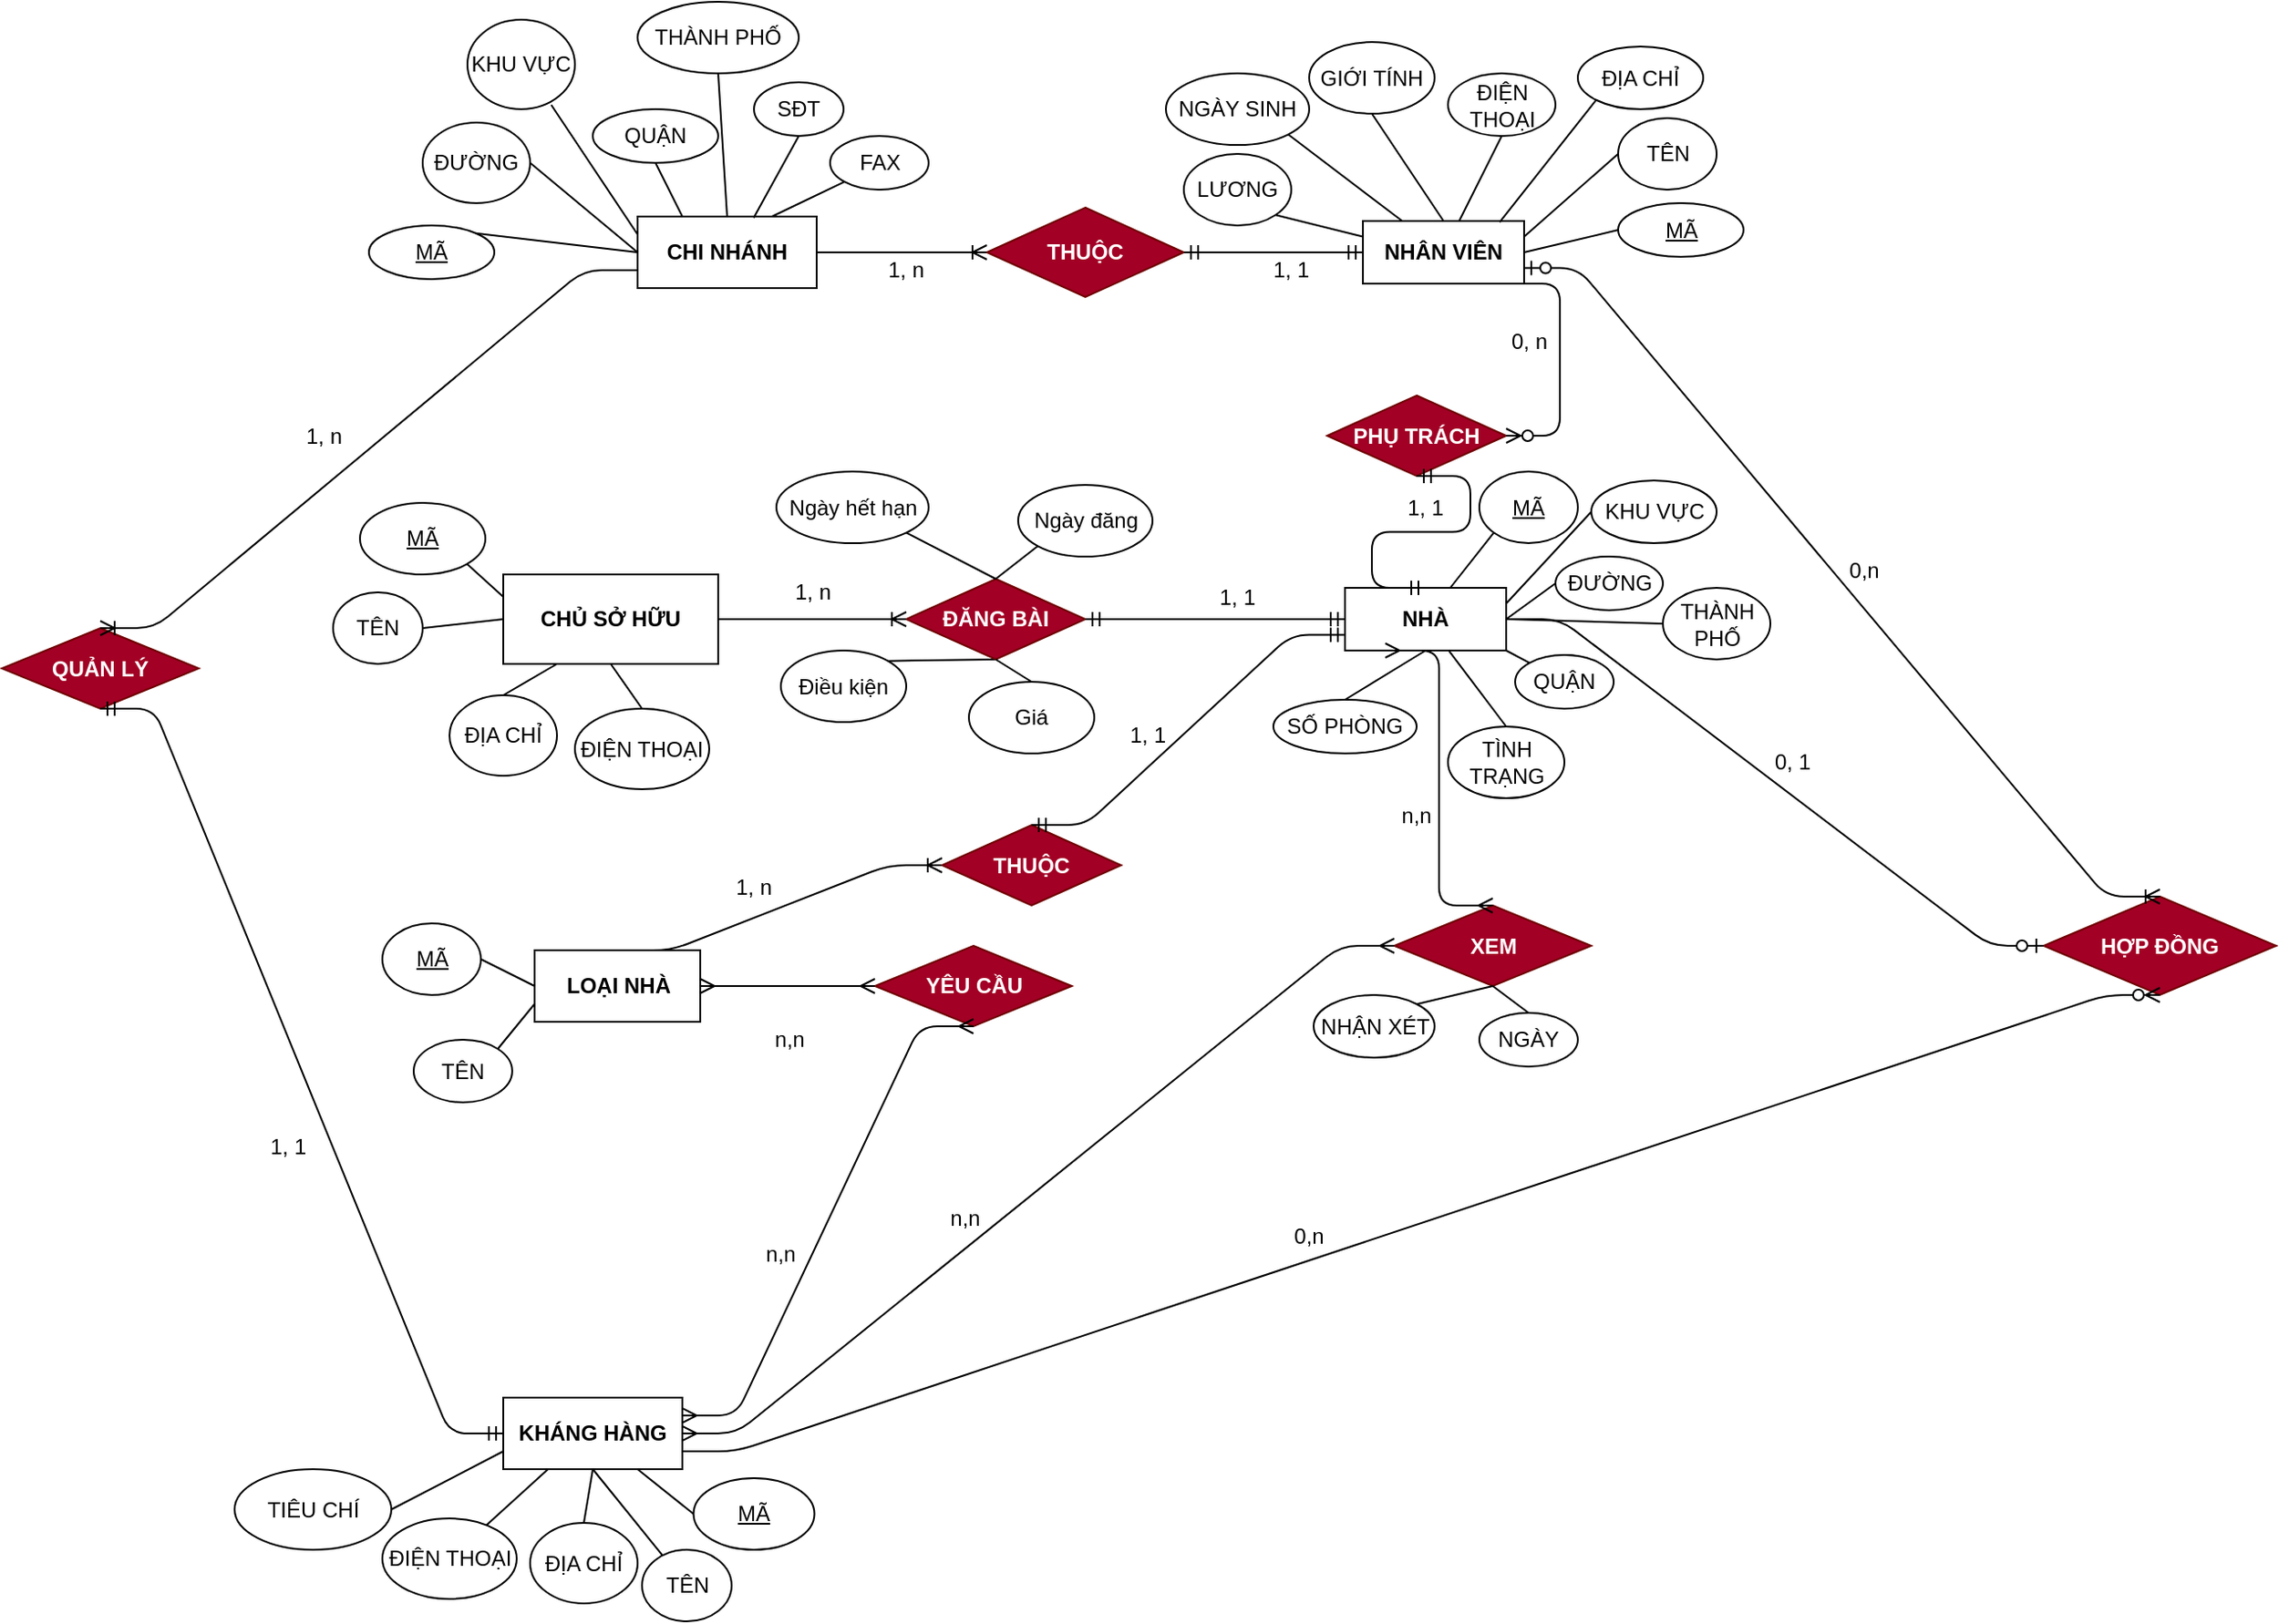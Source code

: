 <mxfile version="14.5.1" type="device"><diagram id="R2lEEEUBdFMjLlhIrx00" name="Page-1"><mxGraphModel dx="1748" dy="459" grid="1" gridSize="10" guides="1" tooltips="1" connect="1" arrows="1" fold="1" page="1" pageScale="1" pageWidth="850" pageHeight="1100" background="#ffffff" math="0" shadow="0" extFonts="Permanent Marker^https://fonts.googleapis.com/css?family=Permanent+Marker"><root><mxCell id="0"/><mxCell id="1" parent="0"/><mxCell id="2S_4jktraiwweDd71QvW-1" value="&lt;b&gt;CHI NHÁNH&lt;/b&gt;" style="rounded=0;whiteSpace=wrap;html=1;" parent="1" vertex="1"><mxGeometry x="195" y="220" width="100" height="40" as="geometry"/></mxCell><mxCell id="2S_4jktraiwweDd71QvW-2" value="ĐƯỜNG" style="ellipse;whiteSpace=wrap;html=1;" parent="1" vertex="1"><mxGeometry x="75" y="167.5" width="60" height="45" as="geometry"/></mxCell><mxCell id="2S_4jktraiwweDd71QvW-3" value="&lt;u&gt;MÃ&lt;/u&gt;" style="ellipse;whiteSpace=wrap;html=1;" parent="1" vertex="1"><mxGeometry x="45" y="225" width="70" height="30" as="geometry"/></mxCell><mxCell id="2S_4jktraiwweDd71QvW-4" value="KHU VỰC" style="ellipse;whiteSpace=wrap;html=1;" parent="1" vertex="1"><mxGeometry x="100" y="110" width="60" height="50" as="geometry"/></mxCell><mxCell id="2S_4jktraiwweDd71QvW-5" value="QUẬN" style="ellipse;whiteSpace=wrap;html=1;" parent="1" vertex="1"><mxGeometry x="170" y="160" width="70" height="30" as="geometry"/></mxCell><mxCell id="2S_4jktraiwweDd71QvW-6" value="THÀNH PHỐ" style="ellipse;whiteSpace=wrap;html=1;" parent="1" vertex="1"><mxGeometry x="195" y="100" width="90" height="40" as="geometry"/></mxCell><mxCell id="2S_4jktraiwweDd71QvW-7" value="SĐT" style="ellipse;whiteSpace=wrap;html=1;" parent="1" vertex="1"><mxGeometry x="260" y="145" width="50" height="30" as="geometry"/></mxCell><mxCell id="2S_4jktraiwweDd71QvW-8" value="FAX" style="ellipse;whiteSpace=wrap;html=1;" parent="1" vertex="1"><mxGeometry x="302.5" y="175" width="55" height="30" as="geometry"/></mxCell><mxCell id="2S_4jktraiwweDd71QvW-9" value="" style="endArrow=none;html=1;exitX=1;exitY=0;exitDx=0;exitDy=0;" parent="1" source="2S_4jktraiwweDd71QvW-3" edge="1"><mxGeometry width="50" height="50" relative="1" as="geometry"><mxPoint x="400" y="360" as="sourcePoint"/><mxPoint x="195" y="240" as="targetPoint"/></mxGeometry></mxCell><mxCell id="2S_4jktraiwweDd71QvW-11" value="" style="endArrow=none;html=1;entryX=0;entryY=0.5;entryDx=0;entryDy=0;exitX=1;exitY=0.5;exitDx=0;exitDy=0;" parent="1" source="2S_4jktraiwweDd71QvW-2" target="2S_4jktraiwweDd71QvW-1" edge="1"><mxGeometry width="50" height="50" relative="1" as="geometry"><mxPoint x="400" y="360" as="sourcePoint"/><mxPoint x="450" y="310" as="targetPoint"/></mxGeometry></mxCell><mxCell id="2S_4jktraiwweDd71QvW-12" value="" style="endArrow=none;html=1;entryX=0;entryY=0.25;entryDx=0;entryDy=0;exitX=0.78;exitY=0.953;exitDx=0;exitDy=0;exitPerimeter=0;" parent="1" source="2S_4jktraiwweDd71QvW-4" target="2S_4jktraiwweDd71QvW-1" edge="1"><mxGeometry width="50" height="50" relative="1" as="geometry"><mxPoint x="400" y="360" as="sourcePoint"/><mxPoint x="450" y="310" as="targetPoint"/></mxGeometry></mxCell><mxCell id="2S_4jktraiwweDd71QvW-13" value="" style="endArrow=none;html=1;exitX=0.25;exitY=0;exitDx=0;exitDy=0;entryX=0.5;entryY=1;entryDx=0;entryDy=0;" parent="1" source="2S_4jktraiwweDd71QvW-1" target="2S_4jktraiwweDd71QvW-5" edge="1"><mxGeometry width="50" height="50" relative="1" as="geometry"><mxPoint x="400" y="360" as="sourcePoint"/><mxPoint x="450" y="310" as="targetPoint"/></mxGeometry></mxCell><mxCell id="2S_4jktraiwweDd71QvW-14" value="" style="endArrow=none;html=1;exitX=0.5;exitY=0;exitDx=0;exitDy=0;entryX=0.5;entryY=1;entryDx=0;entryDy=0;" parent="1" source="2S_4jktraiwweDd71QvW-1" target="2S_4jktraiwweDd71QvW-6" edge="1"><mxGeometry width="50" height="50" relative="1" as="geometry"><mxPoint x="400" y="360" as="sourcePoint"/><mxPoint x="450" y="310" as="targetPoint"/></mxGeometry></mxCell><mxCell id="2S_4jktraiwweDd71QvW-17" value="&lt;b&gt;NHÂN VIÊN&lt;/b&gt;" style="rounded=0;whiteSpace=wrap;html=1;" parent="1" vertex="1"><mxGeometry x="600" y="222.5" width="90" height="35" as="geometry"/></mxCell><mxCell id="2S_4jktraiwweDd71QvW-18" value="&lt;u&gt;MÃ&lt;/u&gt;" style="ellipse;whiteSpace=wrap;html=1;" parent="1" vertex="1"><mxGeometry x="742.5" y="212.5" width="70" height="30" as="geometry"/></mxCell><mxCell id="2S_4jktraiwweDd71QvW-19" value="TÊN" style="ellipse;whiteSpace=wrap;html=1;" parent="1" vertex="1"><mxGeometry x="742.5" y="165" width="55" height="40" as="geometry"/></mxCell><mxCell id="2S_4jktraiwweDd71QvW-20" value="ĐỊA CHỈ" style="ellipse;whiteSpace=wrap;html=1;" parent="1" vertex="1"><mxGeometry x="720" y="125" width="70" height="35" as="geometry"/></mxCell><mxCell id="2S_4jktraiwweDd71QvW-21" value="GIỚI TÍNH" style="ellipse;whiteSpace=wrap;html=1;" parent="1" vertex="1"><mxGeometry x="570" y="122.5" width="70" height="40" as="geometry"/></mxCell><mxCell id="2S_4jktraiwweDd71QvW-22" value="NGÀY SINH" style="ellipse;whiteSpace=wrap;html=1;" parent="1" vertex="1"><mxGeometry x="490" y="140" width="80" height="40" as="geometry"/></mxCell><mxCell id="2S_4jktraiwweDd71QvW-23" value="LƯƠNG" style="ellipse;whiteSpace=wrap;html=1;" parent="1" vertex="1"><mxGeometry x="500" y="185" width="60" height="40" as="geometry"/></mxCell><mxCell id="2S_4jktraiwweDd71QvW-24" value="" style="endArrow=none;html=1;entryX=1;entryY=1;entryDx=0;entryDy=0;exitX=0;exitY=0.25;exitDx=0;exitDy=0;" parent="1" source="2S_4jktraiwweDd71QvW-17" target="2S_4jktraiwweDd71QvW-23" edge="1"><mxGeometry width="50" height="50" relative="1" as="geometry"><mxPoint x="400" y="360" as="sourcePoint"/><mxPoint x="450" y="310" as="targetPoint"/></mxGeometry></mxCell><mxCell id="2S_4jktraiwweDd71QvW-26" value="" style="endArrow=none;html=1;entryX=0.5;entryY=1;entryDx=0;entryDy=0;exitX=0.5;exitY=0;exitDx=0;exitDy=0;" parent="1" source="2S_4jktraiwweDd71QvW-17" target="2S_4jktraiwweDd71QvW-21" edge="1"><mxGeometry width="50" height="50" relative="1" as="geometry"><mxPoint x="400" y="360" as="sourcePoint"/><mxPoint x="450" y="310" as="targetPoint"/></mxGeometry></mxCell><mxCell id="2S_4jktraiwweDd71QvW-27" value="" style="endArrow=none;html=1;entryX=0;entryY=1;entryDx=0;entryDy=0;exitX=0.848;exitY=0.021;exitDx=0;exitDy=0;exitPerimeter=0;" parent="1" source="2S_4jktraiwweDd71QvW-17" target="2S_4jktraiwweDd71QvW-20" edge="1"><mxGeometry width="50" height="50" relative="1" as="geometry"><mxPoint x="400" y="360" as="sourcePoint"/><mxPoint x="450" y="310" as="targetPoint"/></mxGeometry></mxCell><mxCell id="2S_4jktraiwweDd71QvW-28" value="" style="endArrow=none;html=1;entryX=0;entryY=0.5;entryDx=0;entryDy=0;exitX=1;exitY=0.25;exitDx=0;exitDy=0;" parent="1" source="2S_4jktraiwweDd71QvW-17" target="2S_4jktraiwweDd71QvW-19" edge="1"><mxGeometry width="50" height="50" relative="1" as="geometry"><mxPoint x="400" y="360" as="sourcePoint"/><mxPoint x="450" y="310" as="targetPoint"/></mxGeometry></mxCell><mxCell id="2S_4jktraiwweDd71QvW-29" value="" style="endArrow=none;html=1;entryX=0;entryY=0.5;entryDx=0;entryDy=0;exitX=1;exitY=0.5;exitDx=0;exitDy=0;" parent="1" source="2S_4jktraiwweDd71QvW-17" target="2S_4jktraiwweDd71QvW-18" edge="1"><mxGeometry width="50" height="50" relative="1" as="geometry"><mxPoint x="400" y="360" as="sourcePoint"/><mxPoint x="450" y="310" as="targetPoint"/></mxGeometry></mxCell><mxCell id="2S_4jktraiwweDd71QvW-30" value="&lt;b&gt;THUỘC&lt;/b&gt;" style="rhombus;whiteSpace=wrap;html=1;fillColor=#a20025;strokeColor=#6F0000;fontColor=#ffffff;" parent="1" vertex="1"><mxGeometry x="390" y="215" width="110" height="50" as="geometry"/></mxCell><mxCell id="2S_4jktraiwweDd71QvW-32" value="" style="edgeStyle=entityRelationEdgeStyle;fontSize=12;html=1;endArrow=ERoneToMany;exitX=1;exitY=0.5;exitDx=0;exitDy=0;entryX=0;entryY=0.5;entryDx=0;entryDy=0;" parent="1" source="2S_4jktraiwweDd71QvW-1" target="2S_4jktraiwweDd71QvW-30" edge="1"><mxGeometry width="100" height="100" relative="1" as="geometry"><mxPoint x="370" y="380" as="sourcePoint"/><mxPoint x="470" y="280" as="targetPoint"/></mxGeometry></mxCell><mxCell id="2S_4jktraiwweDd71QvW-33" value="" style="edgeStyle=entityRelationEdgeStyle;fontSize=12;html=1;endArrow=ERmandOne;startArrow=ERmandOne;exitX=1;exitY=0.5;exitDx=0;exitDy=0;entryX=0;entryY=0.5;entryDx=0;entryDy=0;" parent="1" source="2S_4jktraiwweDd71QvW-30" target="2S_4jktraiwweDd71QvW-17" edge="1"><mxGeometry width="100" height="100" relative="1" as="geometry"><mxPoint x="370" y="380" as="sourcePoint"/><mxPoint x="470" y="280" as="targetPoint"/></mxGeometry></mxCell><mxCell id="2S_4jktraiwweDd71QvW-34" value="1, n" style="text;html=1;strokeColor=none;fillColor=none;align=center;verticalAlign=middle;whiteSpace=wrap;rounded=0;" parent="1" vertex="1"><mxGeometry x="325" y="240" width="40" height="20" as="geometry"/></mxCell><mxCell id="2S_4jktraiwweDd71QvW-35" value="1, 1" style="text;html=1;strokeColor=none;fillColor=none;align=center;verticalAlign=middle;whiteSpace=wrap;rounded=0;" parent="1" vertex="1"><mxGeometry x="540" y="240" width="40" height="20" as="geometry"/></mxCell><mxCell id="2S_4jktraiwweDd71QvW-36" value="ĐIỆN THOẠI" style="ellipse;whiteSpace=wrap;html=1;" parent="1" vertex="1"><mxGeometry x="647.5" y="140" width="60" height="35" as="geometry"/></mxCell><mxCell id="2S_4jktraiwweDd71QvW-37" value="" style="endArrow=none;html=1;entryX=0.5;entryY=1;entryDx=0;entryDy=0;" parent="1" source="2S_4jktraiwweDd71QvW-17" target="2S_4jktraiwweDd71QvW-36" edge="1"><mxGeometry width="50" height="50" relative="1" as="geometry"><mxPoint x="400" y="370" as="sourcePoint"/><mxPoint x="450" y="320" as="targetPoint"/></mxGeometry></mxCell><mxCell id="2S_4jktraiwweDd71QvW-38" value="" style="endArrow=none;html=1;entryX=1;entryY=1;entryDx=0;entryDy=0;" parent="1" source="2S_4jktraiwweDd71QvW-17" target="2S_4jktraiwweDd71QvW-22" edge="1"><mxGeometry width="50" height="50" relative="1" as="geometry"><mxPoint x="400" y="370" as="sourcePoint"/><mxPoint x="450" y="320" as="targetPoint"/></mxGeometry></mxCell><mxCell id="2S_4jktraiwweDd71QvW-39" value="&lt;b&gt;CHỦ SỞ HỮU&lt;/b&gt;" style="whiteSpace=wrap;html=1;align=center;" parent="1" vertex="1"><mxGeometry x="120" y="420" width="120" height="50" as="geometry"/></mxCell><mxCell id="2S_4jktraiwweDd71QvW-40" value="&lt;u&gt;MÃ&lt;/u&gt;" style="ellipse;whiteSpace=wrap;html=1;" parent="1" vertex="1"><mxGeometry x="40" y="380" width="70" height="40" as="geometry"/></mxCell><mxCell id="2S_4jktraiwweDd71QvW-41" value="TÊN" style="ellipse;whiteSpace=wrap;html=1;" parent="1" vertex="1"><mxGeometry x="25" y="430" width="50" height="40" as="geometry"/></mxCell><mxCell id="2S_4jktraiwweDd71QvW-42" value="ĐỊA CHỈ" style="ellipse;whiteSpace=wrap;html=1;" parent="1" vertex="1"><mxGeometry x="90" y="487.5" width="60" height="45" as="geometry"/></mxCell><mxCell id="2S_4jktraiwweDd71QvW-43" value="ĐIỆN THOẠI" style="ellipse;whiteSpace=wrap;html=1;" parent="1" vertex="1"><mxGeometry x="160" y="495" width="75" height="45" as="geometry"/></mxCell><mxCell id="2S_4jktraiwweDd71QvW-44" value="" style="endArrow=none;html=1;entryX=1;entryY=1;entryDx=0;entryDy=0;exitX=0;exitY=0.25;exitDx=0;exitDy=0;" parent="1" source="2S_4jktraiwweDd71QvW-39" target="2S_4jktraiwweDd71QvW-40" edge="1"><mxGeometry width="50" height="50" relative="1" as="geometry"><mxPoint x="400" y="480" as="sourcePoint"/><mxPoint x="450" y="430" as="targetPoint"/></mxGeometry></mxCell><mxCell id="2S_4jktraiwweDd71QvW-45" value="" style="endArrow=none;html=1;exitX=1;exitY=0.5;exitDx=0;exitDy=0;entryX=0;entryY=0.5;entryDx=0;entryDy=0;" parent="1" source="2S_4jktraiwweDd71QvW-41" target="2S_4jktraiwweDd71QvW-39" edge="1"><mxGeometry width="50" height="50" relative="1" as="geometry"><mxPoint x="400" y="480" as="sourcePoint"/><mxPoint x="450" y="430" as="targetPoint"/></mxGeometry></mxCell><mxCell id="2S_4jktraiwweDd71QvW-46" value="" style="endArrow=none;html=1;exitX=0.5;exitY=0;exitDx=0;exitDy=0;entryX=0.25;entryY=1;entryDx=0;entryDy=0;" parent="1" source="2S_4jktraiwweDd71QvW-42" target="2S_4jktraiwweDd71QvW-39" edge="1"><mxGeometry width="50" height="50" relative="1" as="geometry"><mxPoint x="400" y="480" as="sourcePoint"/><mxPoint x="450" y="430" as="targetPoint"/></mxGeometry></mxCell><mxCell id="2S_4jktraiwweDd71QvW-47" value="" style="endArrow=none;html=1;exitX=0.5;exitY=0;exitDx=0;exitDy=0;entryX=0.5;entryY=1;entryDx=0;entryDy=0;" parent="1" source="2S_4jktraiwweDd71QvW-43" target="2S_4jktraiwweDd71QvW-39" edge="1"><mxGeometry width="50" height="50" relative="1" as="geometry"><mxPoint x="400" y="480" as="sourcePoint"/><mxPoint x="450" y="430" as="targetPoint"/></mxGeometry></mxCell><mxCell id="2S_4jktraiwweDd71QvW-49" value="&lt;b&gt;NHÀ&lt;/b&gt;" style="rounded=0;whiteSpace=wrap;html=1;" parent="1" vertex="1"><mxGeometry x="590" y="427.5" width="90" height="35" as="geometry"/></mxCell><mxCell id="2S_4jktraiwweDd71QvW-50" value="&lt;b&gt;LOẠI NHÀ&lt;/b&gt;" style="rounded=0;whiteSpace=wrap;html=1;" parent="1" vertex="1"><mxGeometry x="137.5" y="630" width="92.5" height="40" as="geometry"/></mxCell><mxCell id="mGvmx2QNjCJAH7QnQVkD-1" value="&lt;u&gt;MÃ&lt;/u&gt;" style="ellipse;whiteSpace=wrap;html=1;" parent="1" vertex="1"><mxGeometry x="665" y="362.5" width="55" height="40" as="geometry"/></mxCell><mxCell id="mGvmx2QNjCJAH7QnQVkD-2" value="ĐƯỜNG" style="ellipse;whiteSpace=wrap;html=1;" parent="1" vertex="1"><mxGeometry x="707.5" y="410" width="60" height="30" as="geometry"/></mxCell><mxCell id="mGvmx2QNjCJAH7QnQVkD-3" value="QUẬN" style="ellipse;whiteSpace=wrap;html=1;" parent="1" vertex="1"><mxGeometry x="685" y="465" width="55" height="30" as="geometry"/></mxCell><mxCell id="mGvmx2QNjCJAH7QnQVkD-4" value="THÀNH PHỐ" style="ellipse;whiteSpace=wrap;html=1;" parent="1" vertex="1"><mxGeometry x="767.5" y="427.5" width="60" height="40" as="geometry"/></mxCell><mxCell id="mGvmx2QNjCJAH7QnQVkD-5" value="KHU VỰC" style="ellipse;whiteSpace=wrap;html=1;" parent="1" vertex="1"><mxGeometry x="727.5" y="367.5" width="70" height="35" as="geometry"/></mxCell><mxCell id="mGvmx2QNjCJAH7QnQVkD-6" value="TÌNH TRẠNG" style="ellipse;whiteSpace=wrap;html=1;" parent="1" vertex="1"><mxGeometry x="647.5" y="505" width="65" height="40" as="geometry"/></mxCell><mxCell id="mGvmx2QNjCJAH7QnQVkD-7" value="SỐ PHÒNG" style="ellipse;whiteSpace=wrap;html=1;" parent="1" vertex="1"><mxGeometry x="550" y="490" width="80" height="30" as="geometry"/></mxCell><mxCell id="mGvmx2QNjCJAH7QnQVkD-8" value="" style="endArrow=none;html=1;entryX=0;entryY=1;entryDx=0;entryDy=0;" parent="1" source="2S_4jktraiwweDd71QvW-49" target="mGvmx2QNjCJAH7QnQVkD-1" edge="1"><mxGeometry width="50" height="50" relative="1" as="geometry"><mxPoint x="460" y="500" as="sourcePoint"/><mxPoint x="510" y="450" as="targetPoint"/></mxGeometry></mxCell><mxCell id="mGvmx2QNjCJAH7QnQVkD-9" value="" style="endArrow=none;html=1;entryX=0;entryY=0.5;entryDx=0;entryDy=0;exitX=1;exitY=0.25;exitDx=0;exitDy=0;" parent="1" source="2S_4jktraiwweDd71QvW-49" target="mGvmx2QNjCJAH7QnQVkD-5" edge="1"><mxGeometry width="50" height="50" relative="1" as="geometry"><mxPoint x="460" y="500" as="sourcePoint"/><mxPoint x="510" y="450" as="targetPoint"/><Array as="points"/></mxGeometry></mxCell><mxCell id="mGvmx2QNjCJAH7QnQVkD-10" value="" style="endArrow=none;html=1;entryX=0;entryY=0.5;entryDx=0;entryDy=0;exitX=1;exitY=0.5;exitDx=0;exitDy=0;" parent="1" source="2S_4jktraiwweDd71QvW-49" target="mGvmx2QNjCJAH7QnQVkD-2" edge="1"><mxGeometry width="50" height="50" relative="1" as="geometry"><mxPoint x="460" y="500" as="sourcePoint"/><mxPoint x="510" y="450" as="targetPoint"/></mxGeometry></mxCell><mxCell id="mGvmx2QNjCJAH7QnQVkD-11" value="" style="endArrow=none;html=1;entryX=0;entryY=0;entryDx=0;entryDy=0;exitX=1;exitY=1;exitDx=0;exitDy=0;" parent="1" source="2S_4jktraiwweDd71QvW-49" target="mGvmx2QNjCJAH7QnQVkD-3" edge="1"><mxGeometry width="50" height="50" relative="1" as="geometry"><mxPoint x="460" y="500" as="sourcePoint"/><mxPoint x="510" y="450" as="targetPoint"/></mxGeometry></mxCell><mxCell id="mGvmx2QNjCJAH7QnQVkD-12" value="" style="endArrow=none;html=1;entryX=0;entryY=0.5;entryDx=0;entryDy=0;" parent="1" target="mGvmx2QNjCJAH7QnQVkD-4" edge="1"><mxGeometry width="50" height="50" relative="1" as="geometry"><mxPoint x="680" y="445" as="sourcePoint"/><mxPoint x="510" y="450" as="targetPoint"/></mxGeometry></mxCell><mxCell id="mGvmx2QNjCJAH7QnQVkD-13" value="" style="endArrow=none;html=1;entryX=0.642;entryY=0.995;entryDx=0;entryDy=0;entryPerimeter=0;exitX=0.5;exitY=0;exitDx=0;exitDy=0;" parent="1" source="mGvmx2QNjCJAH7QnQVkD-6" target="2S_4jktraiwweDd71QvW-49" edge="1"><mxGeometry width="50" height="50" relative="1" as="geometry"><mxPoint x="460" y="500" as="sourcePoint"/><mxPoint x="510" y="450" as="targetPoint"/></mxGeometry></mxCell><mxCell id="mGvmx2QNjCJAH7QnQVkD-14" value="" style="endArrow=none;html=1;entryX=0.5;entryY=1;entryDx=0;entryDy=0;exitX=0.5;exitY=0;exitDx=0;exitDy=0;" parent="1" source="mGvmx2QNjCJAH7QnQVkD-7" target="2S_4jktraiwweDd71QvW-49" edge="1"><mxGeometry width="50" height="50" relative="1" as="geometry"><mxPoint x="460" y="500" as="sourcePoint"/><mxPoint x="510" y="450" as="targetPoint"/></mxGeometry></mxCell><mxCell id="mGvmx2QNjCJAH7QnQVkD-15" value="Điều kiện" style="ellipse;whiteSpace=wrap;html=1;" parent="1" vertex="1"><mxGeometry x="275" y="462.5" width="70" height="40" as="geometry"/></mxCell><mxCell id="mGvmx2QNjCJAH7QnQVkD-16" value="" style="endArrow=none;html=1;entryX=0.5;entryY=1;entryDx=0;entryDy=0;exitX=1;exitY=0;exitDx=0;exitDy=0;" parent="1" source="mGvmx2QNjCJAH7QnQVkD-15" target="mGvmx2QNjCJAH7QnQVkD-17" edge="1"><mxGeometry width="50" height="50" relative="1" as="geometry"><mxPoint x="460" y="500" as="sourcePoint"/><mxPoint x="510" y="450" as="targetPoint"/></mxGeometry></mxCell><mxCell id="mGvmx2QNjCJAH7QnQVkD-17" value="&lt;b&gt;ĐĂNG BÀI&lt;/b&gt;" style="shape=rhombus;perimeter=rhombusPerimeter;whiteSpace=wrap;html=1;align=center;fillColor=#a20025;strokeColor=#6F0000;fontColor=#ffffff;" parent="1" vertex="1"><mxGeometry x="345" y="422.5" width="100" height="45" as="geometry"/></mxCell><mxCell id="mGvmx2QNjCJAH7QnQVkD-18" value="" style="edgeStyle=entityRelationEdgeStyle;fontSize=12;html=1;endArrow=ERmandOne;startArrow=ERmandOne;entryX=0;entryY=0.5;entryDx=0;entryDy=0;exitX=1;exitY=0.5;exitDx=0;exitDy=0;" parent="1" source="mGvmx2QNjCJAH7QnQVkD-17" target="2S_4jktraiwweDd71QvW-49" edge="1"><mxGeometry width="100" height="100" relative="1" as="geometry"><mxPoint x="260" y="500" as="sourcePoint"/><mxPoint x="360" y="400" as="targetPoint"/></mxGeometry></mxCell><mxCell id="mGvmx2QNjCJAH7QnQVkD-19" value="1, 1" style="text;html=1;strokeColor=none;fillColor=none;align=center;verticalAlign=middle;whiteSpace=wrap;rounded=0;" parent="1" vertex="1"><mxGeometry x="510" y="422.5" width="40" height="20" as="geometry"/></mxCell><mxCell id="mGvmx2QNjCJAH7QnQVkD-20" value="" style="edgeStyle=entityRelationEdgeStyle;fontSize=12;html=1;endArrow=ERoneToMany;exitX=1;exitY=0.5;exitDx=0;exitDy=0;entryX=0;entryY=0.5;entryDx=0;entryDy=0;" parent="1" source="2S_4jktraiwweDd71QvW-39" target="mGvmx2QNjCJAH7QnQVkD-17" edge="1"><mxGeometry width="100" height="100" relative="1" as="geometry"><mxPoint x="310" y="250" as="sourcePoint"/><mxPoint x="410" y="390" as="targetPoint"/></mxGeometry></mxCell><mxCell id="mGvmx2QNjCJAH7QnQVkD-21" value="1, n" style="text;html=1;strokeColor=none;fillColor=none;align=center;verticalAlign=middle;whiteSpace=wrap;rounded=0;" parent="1" vertex="1"><mxGeometry x="272.5" y="420" width="40" height="20" as="geometry"/></mxCell><mxCell id="mGvmx2QNjCJAH7QnQVkD-24" value="Ngày đăng" style="ellipse;whiteSpace=wrap;html=1;align=center;" parent="1" vertex="1"><mxGeometry x="407.5" y="370" width="75" height="40" as="geometry"/></mxCell><mxCell id="mGvmx2QNjCJAH7QnQVkD-25" value="Ngày hết hạn" style="ellipse;whiteSpace=wrap;html=1;align=center;" parent="1" vertex="1"><mxGeometry x="272.5" y="362.5" width="85" height="40" as="geometry"/></mxCell><mxCell id="mGvmx2QNjCJAH7QnQVkD-26" value="" style="endArrow=none;html=1;entryX=1;entryY=1;entryDx=0;entryDy=0;exitX=0.5;exitY=0;exitDx=0;exitDy=0;" parent="1" source="mGvmx2QNjCJAH7QnQVkD-17" target="mGvmx2QNjCJAH7QnQVkD-25" edge="1"><mxGeometry width="50" height="50" relative="1" as="geometry"><mxPoint x="450" y="480" as="sourcePoint"/><mxPoint x="500" y="430" as="targetPoint"/></mxGeometry></mxCell><mxCell id="mGvmx2QNjCJAH7QnQVkD-27" value="" style="endArrow=none;html=1;exitX=0.5;exitY=0;exitDx=0;exitDy=0;entryX=0;entryY=1;entryDx=0;entryDy=0;" parent="1" source="mGvmx2QNjCJAH7QnQVkD-17" target="mGvmx2QNjCJAH7QnQVkD-24" edge="1"><mxGeometry width="50" height="50" relative="1" as="geometry"><mxPoint x="450" y="480" as="sourcePoint"/><mxPoint x="500" y="430" as="targetPoint"/></mxGeometry></mxCell><mxCell id="mGvmx2QNjCJAH7QnQVkD-28" value="&lt;b&gt;PHỤ TRÁCH&lt;/b&gt;" style="shape=rhombus;perimeter=rhombusPerimeter;whiteSpace=wrap;html=1;align=center;fillColor=#a20025;strokeColor=#6F0000;fontColor=#ffffff;" parent="1" vertex="1"><mxGeometry x="580" y="320" width="100" height="45" as="geometry"/></mxCell><mxCell id="mGvmx2QNjCJAH7QnQVkD-34" value="" style="edgeStyle=entityRelationEdgeStyle;fontSize=12;html=1;endArrow=ERzeroToMany;endFill=1;exitX=0.5;exitY=1;exitDx=0;exitDy=0;" parent="1" source="2S_4jktraiwweDd71QvW-17" target="mGvmx2QNjCJAH7QnQVkD-28" edge="1"><mxGeometry width="100" height="100" relative="1" as="geometry"><mxPoint x="410" y="348" as="sourcePoint"/><mxPoint x="440" y="400" as="targetPoint"/></mxGeometry></mxCell><mxCell id="mGvmx2QNjCJAH7QnQVkD-35" value="0, n" style="text;html=1;strokeColor=none;fillColor=none;align=center;verticalAlign=middle;whiteSpace=wrap;rounded=0;" parent="1" vertex="1"><mxGeometry x="672.5" y="280" width="40" height="20" as="geometry"/></mxCell><mxCell id="mGvmx2QNjCJAH7QnQVkD-37" value="" style="edgeStyle=entityRelationEdgeStyle;fontSize=12;html=1;endArrow=ERmandOne;startArrow=ERmandOne;exitX=0.5;exitY=1;exitDx=0;exitDy=0;entryX=0.5;entryY=0;entryDx=0;entryDy=0;" parent="1" source="mGvmx2QNjCJAH7QnQVkD-28" target="2S_4jktraiwweDd71QvW-49" edge="1"><mxGeometry width="100" height="100" relative="1" as="geometry"><mxPoint x="470" y="337" as="sourcePoint"/><mxPoint x="560" y="337" as="targetPoint"/></mxGeometry></mxCell><mxCell id="mGvmx2QNjCJAH7QnQVkD-38" value="1, 1" style="text;html=1;strokeColor=none;fillColor=none;align=center;verticalAlign=middle;whiteSpace=wrap;rounded=0;" parent="1" vertex="1"><mxGeometry x="615" y="372.5" width="40" height="20" as="geometry"/></mxCell><mxCell id="mGvmx2QNjCJAH7QnQVkD-40" value="" style="edgeStyle=entityRelationEdgeStyle;fontSize=12;html=1;endArrow=ERoneToMany;entryX=0;entryY=0.5;entryDx=0;entryDy=0;exitX=0.5;exitY=0;exitDx=0;exitDy=0;" parent="1" source="2S_4jktraiwweDd71QvW-50" target="mGvmx2QNjCJAH7QnQVkD-41" edge="1"><mxGeometry width="100" height="100" relative="1" as="geometry"><mxPoint x="515" y="720" as="sourcePoint"/><mxPoint x="615" y="620" as="targetPoint"/></mxGeometry></mxCell><mxCell id="mGvmx2QNjCJAH7QnQVkD-41" value="&lt;b&gt;THUỘC&lt;/b&gt;" style="shape=rhombus;perimeter=rhombusPerimeter;whiteSpace=wrap;html=1;align=center;fillColor=#a20025;strokeColor=#6F0000;fontColor=#ffffff;" parent="1" vertex="1"><mxGeometry x="365" y="560" width="100" height="45" as="geometry"/></mxCell><mxCell id="mGvmx2QNjCJAH7QnQVkD-42" value="1, n" style="text;html=1;strokeColor=none;fillColor=none;align=center;verticalAlign=middle;whiteSpace=wrap;rounded=0;" parent="1" vertex="1"><mxGeometry x="240" y="585" width="40" height="20" as="geometry"/></mxCell><mxCell id="mGvmx2QNjCJAH7QnQVkD-43" value="" style="edgeStyle=entityRelationEdgeStyle;fontSize=12;html=1;endArrow=ERmandOne;startArrow=ERmandOne;exitX=0.5;exitY=0;exitDx=0;exitDy=0;entryX=0;entryY=0.75;entryDx=0;entryDy=0;" parent="1" source="mGvmx2QNjCJAH7QnQVkD-41" target="2S_4jktraiwweDd71QvW-49" edge="1"><mxGeometry width="100" height="100" relative="1" as="geometry"><mxPoint x="340" y="540" as="sourcePoint"/><mxPoint x="440" y="440" as="targetPoint"/></mxGeometry></mxCell><mxCell id="mGvmx2QNjCJAH7QnQVkD-44" value="1, 1" style="text;html=1;strokeColor=none;fillColor=none;align=center;verticalAlign=middle;whiteSpace=wrap;rounded=0;" parent="1" vertex="1"><mxGeometry x="460" y="500" width="40" height="20" as="geometry"/></mxCell><mxCell id="mGvmx2QNjCJAH7QnQVkD-45" value="&lt;u&gt;MÃ&lt;/u&gt;" style="ellipse;whiteSpace=wrap;html=1;" parent="1" vertex="1"><mxGeometry x="52.5" y="615" width="55" height="40" as="geometry"/></mxCell><mxCell id="mGvmx2QNjCJAH7QnQVkD-47" value="TÊN" style="ellipse;whiteSpace=wrap;html=1;direction=south;" parent="1" vertex="1"><mxGeometry x="70" y="680" width="55" height="35" as="geometry"/></mxCell><mxCell id="mGvmx2QNjCJAH7QnQVkD-48" value="" style="endArrow=none;html=1;rounded=0;entryX=0.5;entryY=1;entryDx=0;entryDy=0;exitX=0.648;exitY=0.018;exitDx=0;exitDy=0;exitPerimeter=0;" parent="1" source="2S_4jktraiwweDd71QvW-1" target="2S_4jktraiwweDd71QvW-7" edge="1"><mxGeometry relative="1" as="geometry"><mxPoint x="310" y="370" as="sourcePoint"/><mxPoint x="470" y="370" as="targetPoint"/></mxGeometry></mxCell><mxCell id="mGvmx2QNjCJAH7QnQVkD-49" value="" style="endArrow=none;html=1;rounded=0;entryX=0;entryY=1;entryDx=0;entryDy=0;exitX=0.75;exitY=0;exitDx=0;exitDy=0;" parent="1" source="2S_4jktraiwweDd71QvW-1" target="2S_4jktraiwweDd71QvW-8" edge="1"><mxGeometry relative="1" as="geometry"><mxPoint x="310" y="370" as="sourcePoint"/><mxPoint x="470" y="370" as="targetPoint"/></mxGeometry></mxCell><mxCell id="mGvmx2QNjCJAH7QnQVkD-50" value="" style="endArrow=none;html=1;rounded=0;entryX=0;entryY=0.5;entryDx=0;entryDy=0;exitX=1;exitY=0.5;exitDx=0;exitDy=0;" parent="1" source="mGvmx2QNjCJAH7QnQVkD-45" target="2S_4jktraiwweDd71QvW-50" edge="1"><mxGeometry relative="1" as="geometry"><mxPoint x="310" y="550" as="sourcePoint"/><mxPoint x="470" y="550" as="targetPoint"/></mxGeometry></mxCell><mxCell id="mGvmx2QNjCJAH7QnQVkD-51" value="" style="endArrow=none;html=1;rounded=0;entryX=0;entryY=0.75;entryDx=0;entryDy=0;exitX=0;exitY=0;exitDx=0;exitDy=0;" parent="1" source="mGvmx2QNjCJAH7QnQVkD-47" target="2S_4jktraiwweDd71QvW-50" edge="1"><mxGeometry relative="1" as="geometry"><mxPoint x="310" y="550" as="sourcePoint"/><mxPoint x="470" y="550" as="targetPoint"/></mxGeometry></mxCell><mxCell id="mGvmx2QNjCJAH7QnQVkD-53" value="&lt;b&gt;KHÁNG HÀNG&lt;/b&gt;" style="whiteSpace=wrap;html=1;align=center;" parent="1" vertex="1"><mxGeometry x="120" y="880" width="100" height="40" as="geometry"/></mxCell><mxCell id="mGvmx2QNjCJAH7QnQVkD-56" value="MÃ" style="ellipse;whiteSpace=wrap;html=1;align=center;fontStyle=4;" parent="1" vertex="1"><mxGeometry x="226.25" y="925" width="67.5" height="40" as="geometry"/></mxCell><mxCell id="mGvmx2QNjCJAH7QnQVkD-57" value="TÊN" style="ellipse;whiteSpace=wrap;html=1;" parent="1" vertex="1"><mxGeometry x="197.5" y="965" width="50" height="40" as="geometry"/></mxCell><mxCell id="mGvmx2QNjCJAH7QnQVkD-58" value="ĐỊA CHỈ" style="ellipse;whiteSpace=wrap;html=1;" parent="1" vertex="1"><mxGeometry x="135" y="950" width="60" height="45" as="geometry"/></mxCell><mxCell id="mGvmx2QNjCJAH7QnQVkD-59" value="ĐIỆN THOẠI" style="ellipse;whiteSpace=wrap;html=1;" parent="1" vertex="1"><mxGeometry x="52.5" y="947.5" width="75" height="45" as="geometry"/></mxCell><mxCell id="mGvmx2QNjCJAH7QnQVkD-60" value="&lt;b&gt;YÊU CẦU&lt;/b&gt;" style="shape=rhombus;perimeter=rhombusPerimeter;whiteSpace=wrap;html=1;align=center;fillColor=#a20025;strokeColor=#6F0000;fontColor=#ffffff;" parent="1" vertex="1"><mxGeometry x="327.5" y="627.5" width="110" height="45" as="geometry"/></mxCell><mxCell id="mGvmx2QNjCJAH7QnQVkD-62" value="" style="edgeStyle=entityRelationEdgeStyle;fontSize=12;html=1;endArrow=ERmany;startArrow=ERmany;exitX=1;exitY=0.5;exitDx=0;exitDy=0;entryX=0;entryY=0.5;entryDx=0;entryDy=0;" parent="1" source="2S_4jktraiwweDd71QvW-50" target="mGvmx2QNjCJAH7QnQVkD-60" edge="1"><mxGeometry width="100" height="100" relative="1" as="geometry"><mxPoint x="325" y="670" as="sourcePoint"/><mxPoint x="425" y="570" as="targetPoint"/></mxGeometry></mxCell><mxCell id="mGvmx2QNjCJAH7QnQVkD-63" value="n,n" style="text;html=1;strokeColor=none;fillColor=none;align=center;verticalAlign=middle;whiteSpace=wrap;rounded=0;" parent="1" vertex="1"><mxGeometry x="260" y="670" width="40" height="20" as="geometry"/></mxCell><mxCell id="mGvmx2QNjCJAH7QnQVkD-64" value="" style="edgeStyle=entityRelationEdgeStyle;fontSize=12;html=1;endArrow=ERmany;startArrow=ERmany;entryX=1;entryY=0.25;entryDx=0;entryDy=0;exitX=0.5;exitY=1;exitDx=0;exitDy=0;" parent="1" source="mGvmx2QNjCJAH7QnQVkD-60" target="mGvmx2QNjCJAH7QnQVkD-53" edge="1"><mxGeometry width="100" height="100" relative="1" as="geometry"><mxPoint x="303" y="770" as="sourcePoint"/><mxPoint x="615" y="716.25" as="targetPoint"/></mxGeometry></mxCell><mxCell id="mGvmx2QNjCJAH7QnQVkD-65" value="n,n" style="text;html=1;strokeColor=none;fillColor=none;align=center;verticalAlign=middle;whiteSpace=wrap;rounded=0;" parent="1" vertex="1"><mxGeometry x="255" y="790" width="40" height="20" as="geometry"/></mxCell><mxCell id="mGvmx2QNjCJAH7QnQVkD-66" value="" style="endArrow=none;html=1;rounded=0;exitX=0.75;exitY=1;exitDx=0;exitDy=0;entryX=0;entryY=0.5;entryDx=0;entryDy=0;" parent="1" source="mGvmx2QNjCJAH7QnQVkD-53" target="mGvmx2QNjCJAH7QnQVkD-56" edge="1"><mxGeometry relative="1" as="geometry"><mxPoint x="310" y="730" as="sourcePoint"/><mxPoint x="470" y="730" as="targetPoint"/></mxGeometry></mxCell><mxCell id="mGvmx2QNjCJAH7QnQVkD-67" value="" style="endArrow=none;html=1;rounded=0;exitX=0.5;exitY=1;exitDx=0;exitDy=0;" parent="1" source="mGvmx2QNjCJAH7QnQVkD-53" target="mGvmx2QNjCJAH7QnQVkD-57" edge="1"><mxGeometry relative="1" as="geometry"><mxPoint x="310" y="730" as="sourcePoint"/><mxPoint x="470" y="730" as="targetPoint"/></mxGeometry></mxCell><mxCell id="mGvmx2QNjCJAH7QnQVkD-68" value="" style="endArrow=none;html=1;rounded=0;entryX=0.5;entryY=1;entryDx=0;entryDy=0;exitX=0.5;exitY=0;exitDx=0;exitDy=0;" parent="1" source="mGvmx2QNjCJAH7QnQVkD-58" target="mGvmx2QNjCJAH7QnQVkD-53" edge="1"><mxGeometry relative="1" as="geometry"><mxPoint x="310" y="730" as="sourcePoint"/><mxPoint x="470" y="730" as="targetPoint"/></mxGeometry></mxCell><mxCell id="mGvmx2QNjCJAH7QnQVkD-69" value="" style="endArrow=none;html=1;rounded=0;entryX=0.25;entryY=1;entryDx=0;entryDy=0;" parent="1" source="mGvmx2QNjCJAH7QnQVkD-59" target="mGvmx2QNjCJAH7QnQVkD-53" edge="1"><mxGeometry relative="1" as="geometry"><mxPoint x="310" y="730" as="sourcePoint"/><mxPoint x="470" y="730" as="targetPoint"/></mxGeometry></mxCell><mxCell id="mGvmx2QNjCJAH7QnQVkD-71" value="&lt;b&gt;QUẢN LÝ&lt;/b&gt;" style="shape=rhombus;perimeter=rhombusPerimeter;whiteSpace=wrap;html=1;align=center;fillColor=#a20025;strokeColor=#6F0000;fontColor=#ffffff;" parent="1" vertex="1"><mxGeometry x="-160" y="450" width="110" height="45" as="geometry"/></mxCell><mxCell id="mGvmx2QNjCJAH7QnQVkD-72" value="" style="edgeStyle=entityRelationEdgeStyle;fontSize=12;html=1;endArrow=ERoneToMany;entryX=0.5;entryY=0;entryDx=0;entryDy=0;exitX=0;exitY=0.75;exitDx=0;exitDy=0;" parent="1" source="2S_4jktraiwweDd71QvW-1" target="mGvmx2QNjCJAH7QnQVkD-71" edge="1"><mxGeometry width="100" height="100" relative="1" as="geometry"><mxPoint x="-220" y="410" as="sourcePoint"/><mxPoint x="-120" y="310" as="targetPoint"/></mxGeometry></mxCell><mxCell id="mGvmx2QNjCJAH7QnQVkD-73" value="1, n" style="text;html=1;strokeColor=none;fillColor=none;align=center;verticalAlign=middle;whiteSpace=wrap;rounded=0;" parent="1" vertex="1"><mxGeometry y="332.5" width="40" height="20" as="geometry"/></mxCell><mxCell id="mGvmx2QNjCJAH7QnQVkD-74" value="" style="edgeStyle=entityRelationEdgeStyle;fontSize=12;html=1;endArrow=ERmandOne;startArrow=ERmandOne;entryX=0.5;entryY=1;entryDx=0;entryDy=0;" parent="1" source="mGvmx2QNjCJAH7QnQVkD-53" target="mGvmx2QNjCJAH7QnQVkD-71" edge="1"><mxGeometry width="100" height="100" relative="1" as="geometry"><mxPoint x="-220" y="655" as="sourcePoint"/><mxPoint x="-120" y="555" as="targetPoint"/></mxGeometry></mxCell><mxCell id="mGvmx2QNjCJAH7QnQVkD-76" value="1, 1" style="text;html=1;strokeColor=none;fillColor=none;align=center;verticalAlign=middle;whiteSpace=wrap;rounded=0;" parent="1" vertex="1"><mxGeometry x="-20" y="730" width="40" height="20" as="geometry"/></mxCell><mxCell id="mGvmx2QNjCJAH7QnQVkD-77" value="TIÊU CHÍ" style="ellipse;whiteSpace=wrap;html=1;" parent="1" vertex="1"><mxGeometry x="-30" y="920" width="87.5" height="45" as="geometry"/></mxCell><mxCell id="mGvmx2QNjCJAH7QnQVkD-78" value="" style="endArrow=none;html=1;rounded=0;exitX=1;exitY=0.5;exitDx=0;exitDy=0;entryX=0;entryY=0.75;entryDx=0;entryDy=0;" parent="1" source="mGvmx2QNjCJAH7QnQVkD-77" target="mGvmx2QNjCJAH7QnQVkD-53" edge="1"><mxGeometry relative="1" as="geometry"><mxPoint x="210" y="850" as="sourcePoint"/><mxPoint x="370" y="850" as="targetPoint"/></mxGeometry></mxCell><mxCell id="mGvmx2QNjCJAH7QnQVkD-79" value="&lt;b&gt;XEM&lt;/b&gt;" style="shape=rhombus;perimeter=rhombusPerimeter;whiteSpace=wrap;html=1;align=center;fillColor=#a20025;strokeColor=#6F0000;fontColor=#ffffff;" parent="1" vertex="1"><mxGeometry x="617.5" y="605" width="110" height="45" as="geometry"/></mxCell><mxCell id="mGvmx2QNjCJAH7QnQVkD-80" value="" style="edgeStyle=entityRelationEdgeStyle;fontSize=12;html=1;endArrow=ERmany;startArrow=ERmany;exitX=0.5;exitY=0;exitDx=0;exitDy=0;entryX=0.25;entryY=1;entryDx=0;entryDy=0;" parent="1" source="mGvmx2QNjCJAH7QnQVkD-79" target="2S_4jktraiwweDd71QvW-49" edge="1"><mxGeometry width="100" height="100" relative="1" as="geometry"><mxPoint x="360" y="720" as="sourcePoint"/><mxPoint x="730" y="640" as="targetPoint"/></mxGeometry></mxCell><mxCell id="mGvmx2QNjCJAH7QnQVkD-83" value="n,n" style="text;html=1;strokeColor=none;fillColor=none;align=center;verticalAlign=middle;whiteSpace=wrap;rounded=0;" parent="1" vertex="1"><mxGeometry x="610" y="545" width="40" height="20" as="geometry"/></mxCell><mxCell id="mGvmx2QNjCJAH7QnQVkD-84" value="" style="edgeStyle=entityRelationEdgeStyle;fontSize=12;html=1;endArrow=ERmany;startArrow=ERmany;exitX=1;exitY=0.5;exitDx=0;exitDy=0;entryX=0;entryY=0.5;entryDx=0;entryDy=0;" parent="1" source="mGvmx2QNjCJAH7QnQVkD-53" target="mGvmx2QNjCJAH7QnQVkD-79" edge="1"><mxGeometry width="100" height="100" relative="1" as="geometry"><mxPoint x="360" y="900" as="sourcePoint"/><mxPoint x="460" y="800" as="targetPoint"/></mxGeometry></mxCell><mxCell id="mGvmx2QNjCJAH7QnQVkD-85" value="n,n" style="text;html=1;strokeColor=none;fillColor=none;align=center;verticalAlign=middle;whiteSpace=wrap;rounded=0;" parent="1" vertex="1"><mxGeometry x="357.5" y="770" width="40" height="20" as="geometry"/></mxCell><mxCell id="mGvmx2QNjCJAH7QnQVkD-86" value="NGÀY" style="ellipse;whiteSpace=wrap;html=1;align=center;" parent="1" vertex="1"><mxGeometry x="665" y="665" width="55" height="30" as="geometry"/></mxCell><mxCell id="mGvmx2QNjCJAH7QnQVkD-87" value="NHẬN XÉT" style="ellipse;whiteSpace=wrap;html=1;align=center;" parent="1" vertex="1"><mxGeometry x="572.5" y="655" width="67.5" height="35" as="geometry"/></mxCell><mxCell id="mGvmx2QNjCJAH7QnQVkD-88" value="" style="endArrow=none;html=1;rounded=0;entryX=0.5;entryY=1;entryDx=0;entryDy=0;exitX=1;exitY=0;exitDx=0;exitDy=0;" parent="1" source="mGvmx2QNjCJAH7QnQVkD-87" target="mGvmx2QNjCJAH7QnQVkD-79" edge="1"><mxGeometry relative="1" as="geometry"><mxPoint x="330" y="730" as="sourcePoint"/><mxPoint x="490" y="730" as="targetPoint"/></mxGeometry></mxCell><mxCell id="mGvmx2QNjCJAH7QnQVkD-89" value="" style="endArrow=none;html=1;rounded=0;exitX=0.5;exitY=1;exitDx=0;exitDy=0;entryX=0.5;entryY=0;entryDx=0;entryDy=0;" parent="1" source="mGvmx2QNjCJAH7QnQVkD-79" target="mGvmx2QNjCJAH7QnQVkD-86" edge="1"><mxGeometry relative="1" as="geometry"><mxPoint x="330" y="730" as="sourcePoint"/><mxPoint x="490" y="730" as="targetPoint"/></mxGeometry></mxCell><mxCell id="mGvmx2QNjCJAH7QnQVkD-90" value="&lt;b&gt;HỢP ĐỒNG&lt;/b&gt;" style="shape=rhombus;perimeter=rhombusPerimeter;whiteSpace=wrap;html=1;align=center;fillColor=#a20025;strokeColor=#6F0000;fontColor=#ffffff;" parent="1" vertex="1"><mxGeometry x="980" y="600" width="130" height="55" as="geometry"/></mxCell><mxCell id="mGvmx2QNjCJAH7QnQVkD-92" value="" style="edgeStyle=entityRelationEdgeStyle;fontSize=12;html=1;endArrow=ERzeroToOne;endFill=1;entryX=0;entryY=0.5;entryDx=0;entryDy=0;exitX=1;exitY=0.5;exitDx=0;exitDy=0;" parent="1" source="2S_4jktraiwweDd71QvW-49" target="mGvmx2QNjCJAH7QnQVkD-90" edge="1"><mxGeometry width="100" height="100" relative="1" as="geometry"><mxPoint x="670" y="454" as="sourcePoint"/><mxPoint x="930" y="555" as="targetPoint"/></mxGeometry></mxCell><mxCell id="mGvmx2QNjCJAH7QnQVkD-93" value="0, 1" style="text;html=1;strokeColor=none;fillColor=none;align=center;verticalAlign=middle;whiteSpace=wrap;rounded=0;" parent="1" vertex="1"><mxGeometry x="820" y="515" width="40" height="20" as="geometry"/></mxCell><mxCell id="mGvmx2QNjCJAH7QnQVkD-94" value="" style="edgeStyle=entityRelationEdgeStyle;fontSize=12;html=1;endArrow=ERzeroToMany;endFill=1;exitX=1;exitY=0.75;exitDx=0;exitDy=0;entryX=0.5;entryY=1;entryDx=0;entryDy=0;" parent="1" source="mGvmx2QNjCJAH7QnQVkD-53" target="mGvmx2QNjCJAH7QnQVkD-90" edge="1"><mxGeometry width="100" height="100" relative="1" as="geometry"><mxPoint x="410" y="920" as="sourcePoint"/><mxPoint x="510" y="820" as="targetPoint"/></mxGeometry></mxCell><mxCell id="mGvmx2QNjCJAH7QnQVkD-96" value="0,n" style="text;html=1;strokeColor=none;fillColor=none;align=center;verticalAlign=middle;whiteSpace=wrap;rounded=0;" parent="1" vertex="1"><mxGeometry x="550" y="780" width="40" height="20" as="geometry"/></mxCell><mxCell id="mGvmx2QNjCJAH7QnQVkD-99" value="" style="edgeStyle=entityRelationEdgeStyle;fontSize=12;html=1;endArrow=ERoneToMany;startArrow=ERzeroToOne;exitX=1;exitY=0.75;exitDx=0;exitDy=0;entryX=0.5;entryY=0;entryDx=0;entryDy=0;" parent="1" source="2S_4jktraiwweDd71QvW-17" target="mGvmx2QNjCJAH7QnQVkD-90" edge="1"><mxGeometry width="100" height="100" relative="1" as="geometry"><mxPoint x="890" y="362.5" as="sourcePoint"/><mxPoint x="990" y="262.5" as="targetPoint"/></mxGeometry></mxCell><mxCell id="mGvmx2QNjCJAH7QnQVkD-101" value="0,n" style="text;html=1;strokeColor=none;fillColor=none;align=center;verticalAlign=middle;whiteSpace=wrap;rounded=0;" parent="1" vertex="1"><mxGeometry x="860" y="407.5" width="40" height="20" as="geometry"/></mxCell><mxCell id="0EiDKEgvISmiUr9sSakC-1" value="Giá" style="ellipse;whiteSpace=wrap;html=1;" parent="1" vertex="1"><mxGeometry x="380" y="480" width="70" height="40" as="geometry"/></mxCell><mxCell id="0EiDKEgvISmiUr9sSakC-2" value="" style="endArrow=none;html=1;entryX=0.5;entryY=1;entryDx=0;entryDy=0;exitX=0.5;exitY=0;exitDx=0;exitDy=0;" parent="1" source="0EiDKEgvISmiUr9sSakC-1" target="mGvmx2QNjCJAH7QnQVkD-17" edge="1"><mxGeometry width="50" height="50" relative="1" as="geometry"><mxPoint x="379.749" y="478.358" as="sourcePoint"/><mxPoint x="440" y="477.5" as="targetPoint"/></mxGeometry></mxCell></root></mxGraphModel></diagram></mxfile>